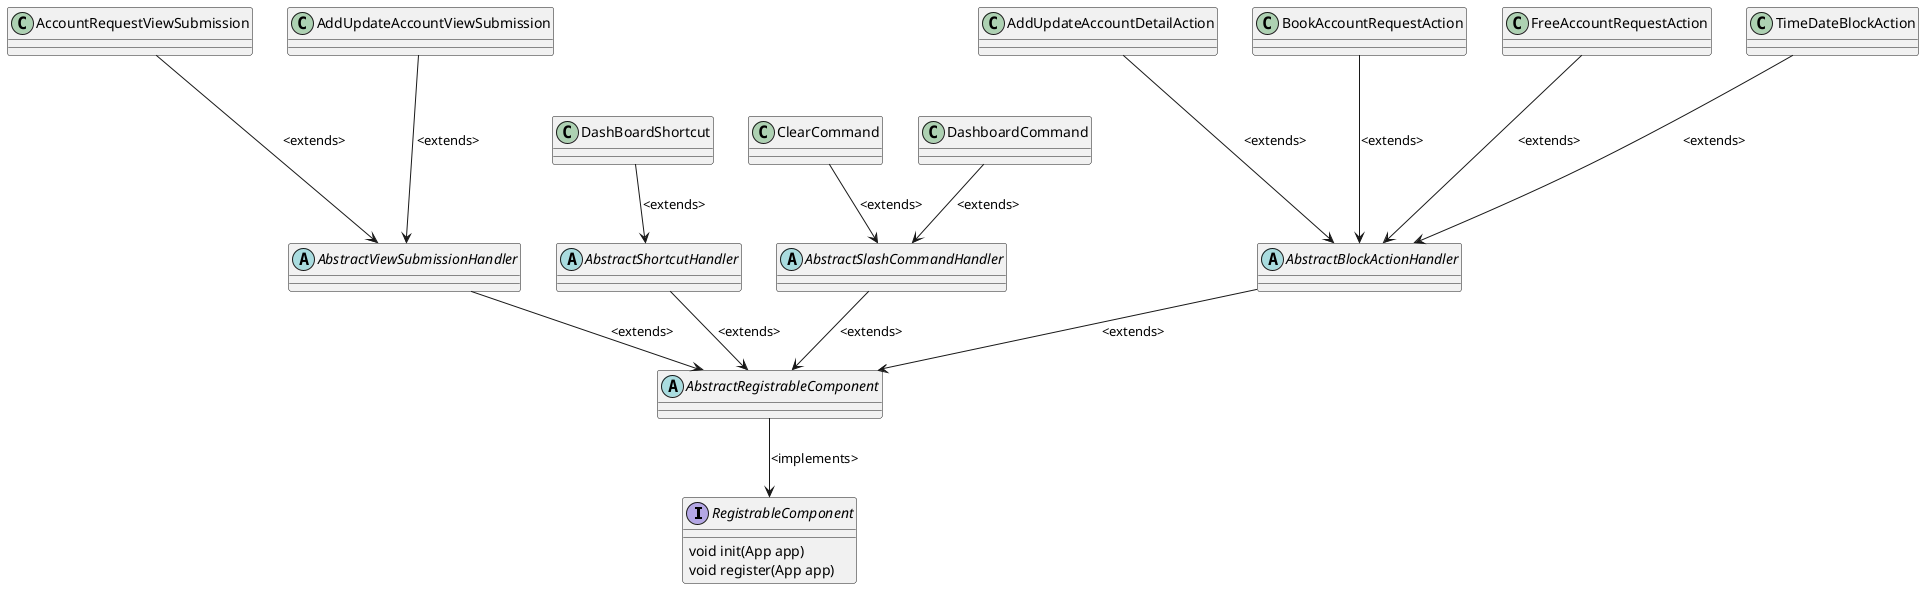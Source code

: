 @startuml
interface RegistrableComponent{
    void init(App app)
    void register(App app)
}

abstract class AbstractRegistrableComponent

AbstractRegistrableComponent --> RegistrableComponent : <implements>

abstract class AbstractViewSubmissionHandler
class AccountRequestViewSubmission
class AddUpdateAccountViewSubmission

AbstractViewSubmissionHandler --> AbstractRegistrableComponent : <extends>
AccountRequestViewSubmission ---> AbstractViewSubmissionHandler : <extends>
AddUpdateAccountViewSubmission  ---> AbstractViewSubmissionHandler : <extends>

abstract class AbstractShortcutHandler
class DashBoardShortcut

AbstractShortcutHandler --> AbstractRegistrableComponent : <extends>
DashBoardShortcut --> AbstractShortcutHandler : <extends>

abstract class AbstractSlashCommandHandler
class ClearCommand
class DashboardCommand

AbstractSlashCommandHandler --> AbstractRegistrableComponent : <extends>
ClearCommand --> AbstractSlashCommandHandler : <extends>
DashboardCommand --> AbstractSlashCommandHandler : <extends>

abstract class AbstractBlockActionHandler
class AddUpdateAccountDetailAction
class BookAccountRequestAction
class FreeAccountRequestAction
class TimeDateBlockAction


AbstractBlockActionHandler --> AbstractRegistrableComponent : <extends>
AddUpdateAccountDetailAction ---> AbstractBlockActionHandler : <extends>
BookAccountRequestAction ---> AbstractBlockActionHandler : <extends>
FreeAccountRequestAction ---> AbstractBlockActionHandler : <extends>
TimeDateBlockAction ---> AbstractBlockActionHandler : <extends>


@enduml